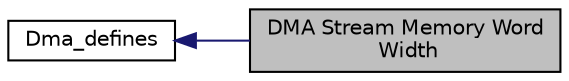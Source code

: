 digraph "DMA Stream Memory Word Width"
{
  edge [fontname="Helvetica",fontsize="10",labelfontname="Helvetica",labelfontsize="10"];
  node [fontname="Helvetica",fontsize="10",shape=record];
  rankdir=LR;
  Node0 [label="DMA Stream Memory Word\l Width",height=0.2,width=0.4,color="black", fillcolor="grey75", style="filled" fontcolor="black"];
  Node1 [label="Dma_defines",height=0.2,width=0.4,color="black", fillcolor="white", style="filled",URL="$group__dma__defines.html"];
  Node1->Node0 [shape=plaintext, color="midnightblue", dir="back", style="solid"];
}
